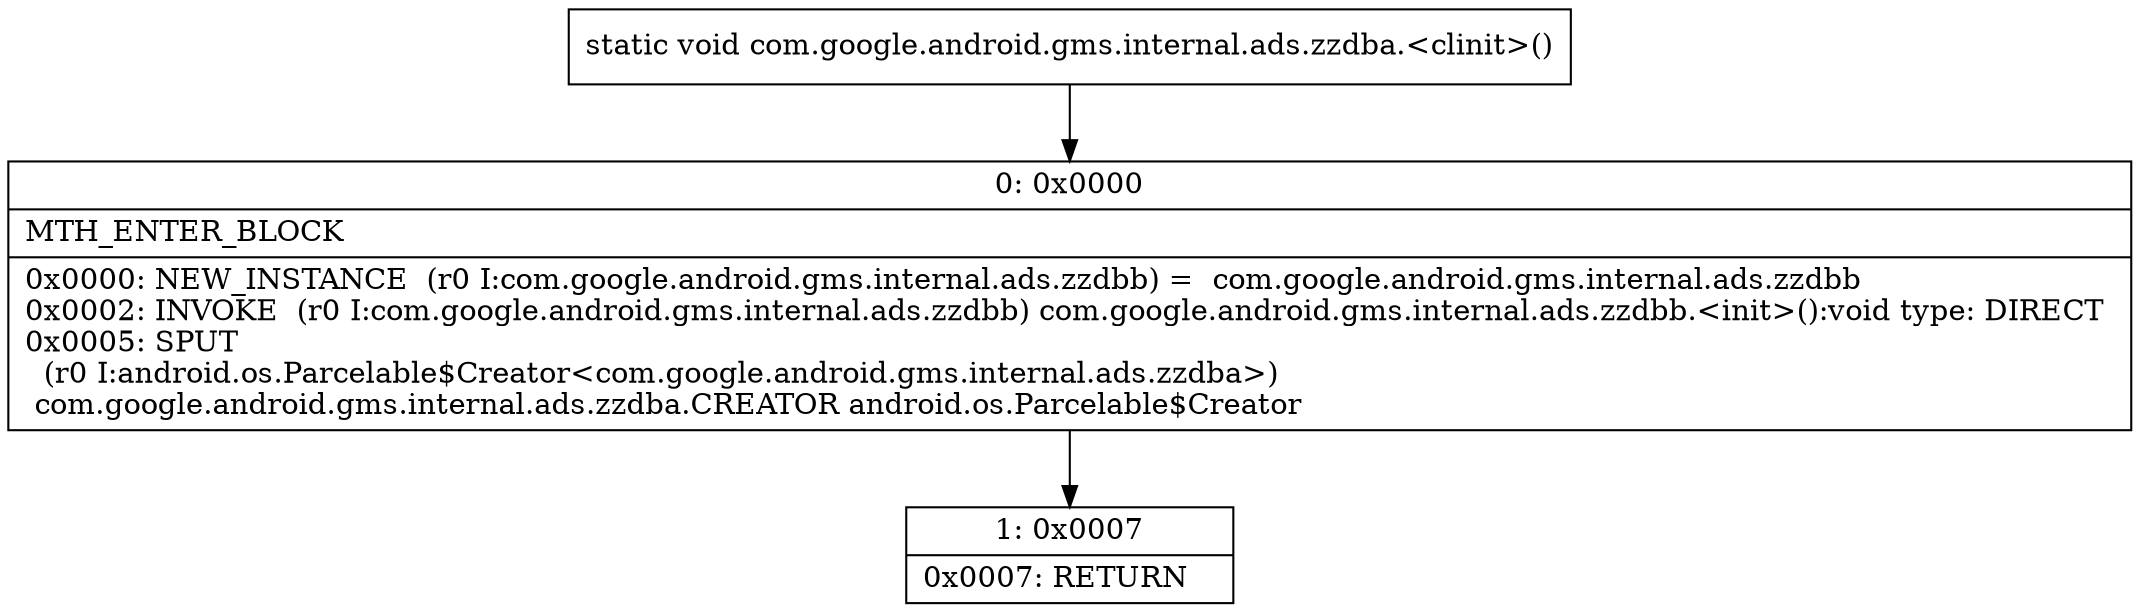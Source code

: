 digraph "CFG forcom.google.android.gms.internal.ads.zzdba.\<clinit\>()V" {
Node_0 [shape=record,label="{0\:\ 0x0000|MTH_ENTER_BLOCK\l|0x0000: NEW_INSTANCE  (r0 I:com.google.android.gms.internal.ads.zzdbb) =  com.google.android.gms.internal.ads.zzdbb \l0x0002: INVOKE  (r0 I:com.google.android.gms.internal.ads.zzdbb) com.google.android.gms.internal.ads.zzdbb.\<init\>():void type: DIRECT \l0x0005: SPUT  \l  (r0 I:android.os.Parcelable$Creator\<com.google.android.gms.internal.ads.zzdba\>)\l com.google.android.gms.internal.ads.zzdba.CREATOR android.os.Parcelable$Creator \l}"];
Node_1 [shape=record,label="{1\:\ 0x0007|0x0007: RETURN   \l}"];
MethodNode[shape=record,label="{static void com.google.android.gms.internal.ads.zzdba.\<clinit\>() }"];
MethodNode -> Node_0;
Node_0 -> Node_1;
}


